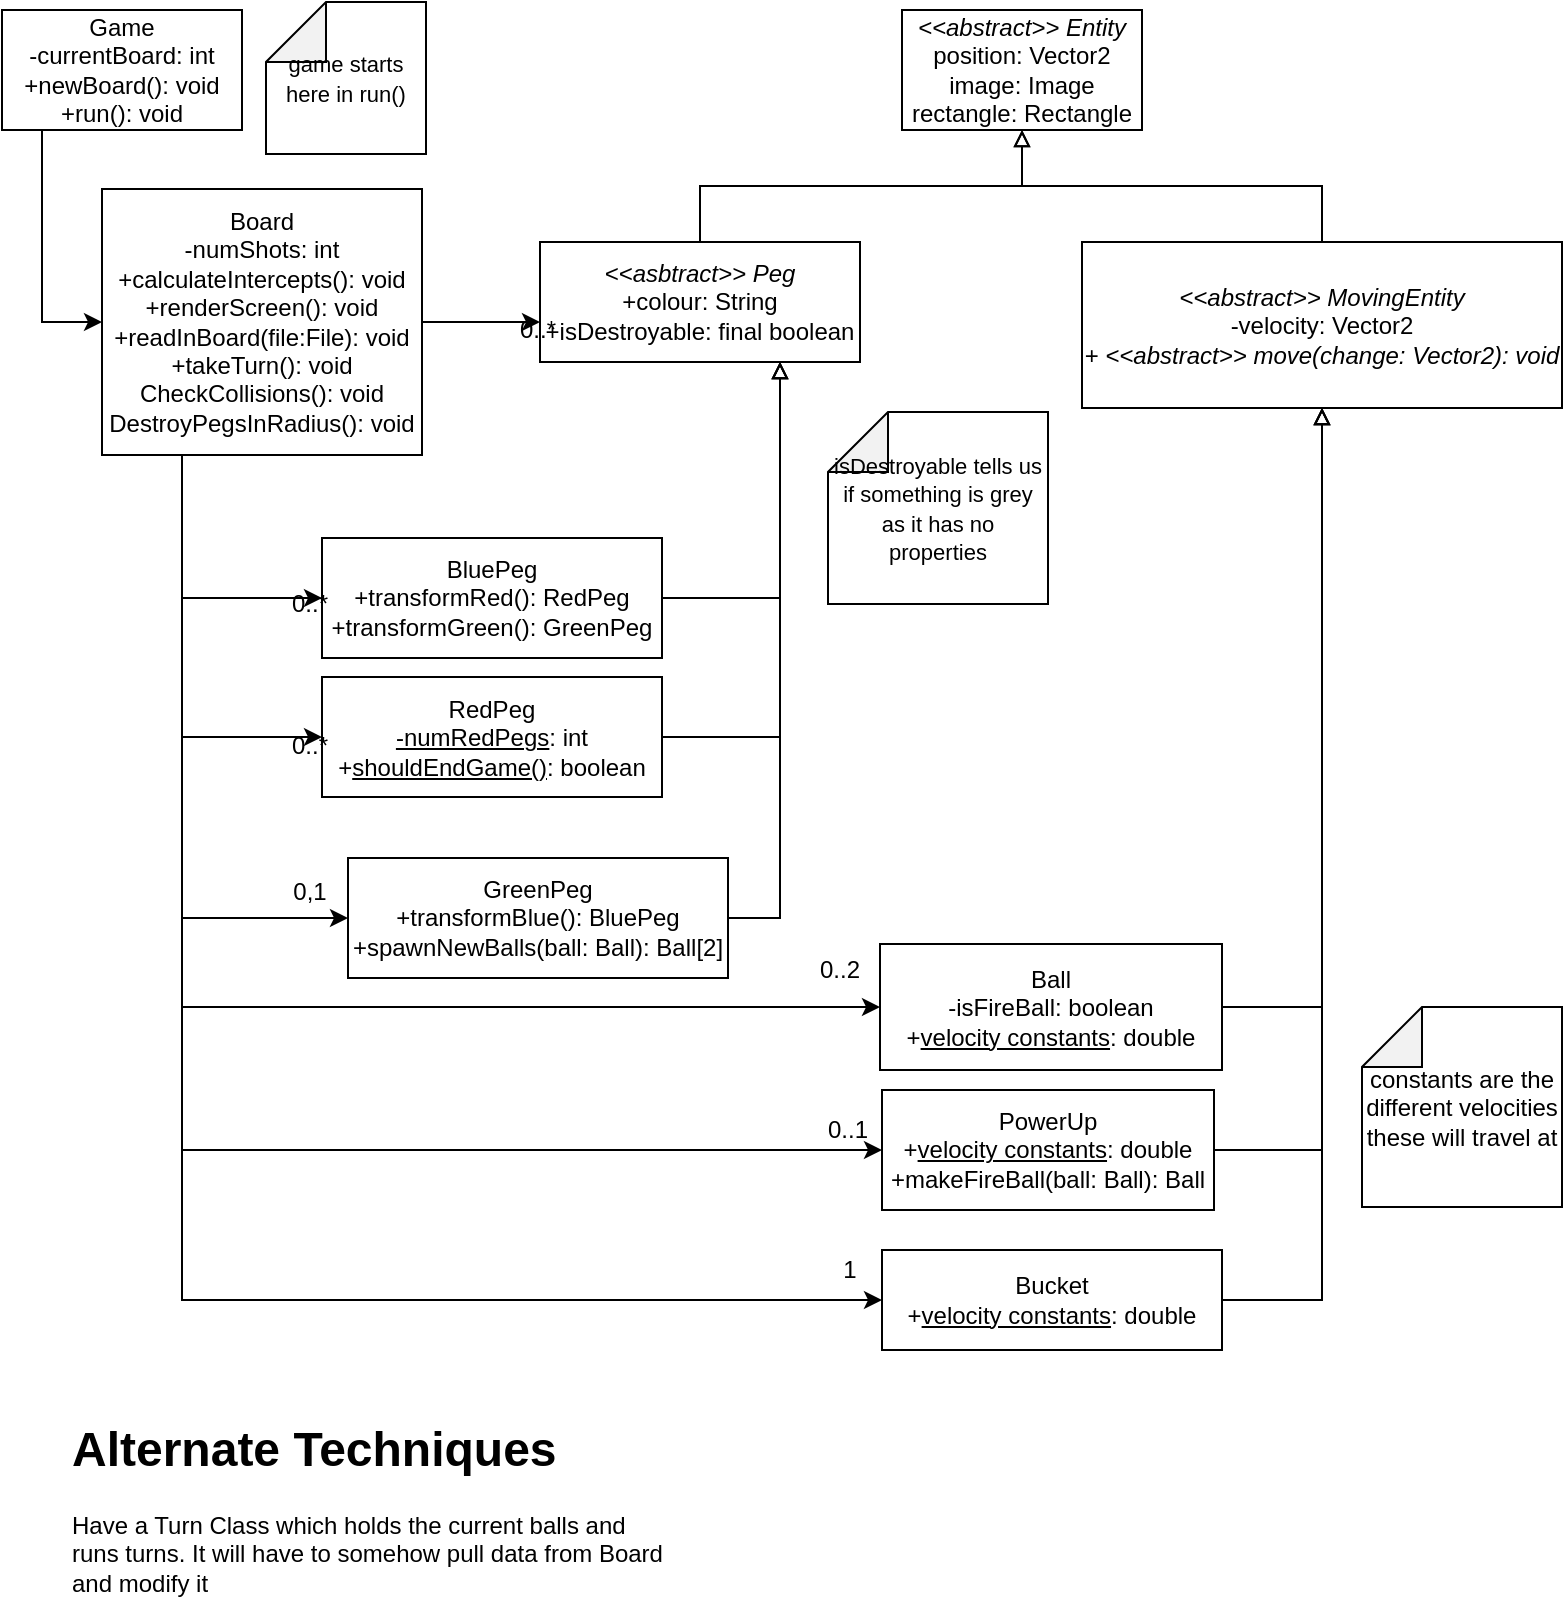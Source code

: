 <mxfile pages="1" version="11.2.9" type="github"><diagram id="cI9c8Faycy2E02pKQdMW" name="Page-1"><mxGraphModel dx="1130" dy="759" grid="1" gridSize="10" guides="1" tooltips="1" connect="1" arrows="1" fold="1" page="1" pageScale="1" pageWidth="827" pageHeight="1169" math="0" shadow="0"><root><mxCell id="0"/><mxCell id="1" parent="0"/><mxCell id="lifanEYZ2T2BqTWivwGC-3" value="" style="edgeStyle=orthogonalEdgeStyle;rounded=0;orthogonalLoop=1;jettySize=auto;html=1;" parent="1" source="lifanEYZ2T2BqTWivwGC-1" target="lifanEYZ2T2BqTWivwGC-2" edge="1"><mxGeometry relative="1" as="geometry"><Array as="points"><mxPoint x="220" y="154"/><mxPoint x="220" y="154"/></Array></mxGeometry></mxCell><mxCell id="lifanEYZ2T2BqTWivwGC-49" style="edgeStyle=orthogonalEdgeStyle;rounded=0;orthogonalLoop=1;jettySize=auto;html=1;exitX=0.5;exitY=1;exitDx=0;exitDy=0;entryX=0;entryY=0.5;entryDx=0;entryDy=0;endArrow=classic;endFill=1;" parent="1" source="lifanEYZ2T2BqTWivwGC-1" target="lifanEYZ2T2BqTWivwGC-48" edge="1"><mxGeometry relative="1" as="geometry"><Array as="points"><mxPoint x="100" y="201"/><mxPoint x="100" y="580"/></Array></mxGeometry></mxCell><mxCell id="lifanEYZ2T2BqTWivwGC-81" style="edgeStyle=orthogonalEdgeStyle;rounded=0;orthogonalLoop=1;jettySize=auto;html=1;exitX=0.25;exitY=1;exitDx=0;exitDy=0;entryX=0;entryY=0.5;entryDx=0;entryDy=0;endArrow=classic;endFill=1;" parent="1" source="lifanEYZ2T2BqTWivwGC-1" target="lifanEYZ2T2BqTWivwGC-38" edge="1"><mxGeometry relative="1" as="geometry"/></mxCell><mxCell id="lifanEYZ2T2BqTWivwGC-87" style="edgeStyle=orthogonalEdgeStyle;rounded=0;orthogonalLoop=1;jettySize=auto;html=1;exitX=0.25;exitY=1;exitDx=0;exitDy=0;entryX=0;entryY=0.5;entryDx=0;entryDy=0;endArrow=classic;endFill=1;" parent="1" source="lifanEYZ2T2BqTWivwGC-1" target="lifanEYZ2T2BqTWivwGC-54" edge="1"><mxGeometry relative="1" as="geometry"/></mxCell><mxCell id="lifanEYZ2T2BqTWivwGC-95" style="edgeStyle=orthogonalEdgeStyle;rounded=0;orthogonalLoop=1;jettySize=auto;html=1;exitX=0.25;exitY=1;exitDx=0;exitDy=0;entryX=1;entryY=0.5;entryDx=0;entryDy=0;endArrow=classic;endFill=1;" parent="1" source="lifanEYZ2T2BqTWivwGC-1" target="lifanEYZ2T2BqTWivwGC-7" edge="1"><mxGeometry relative="1" as="geometry"/></mxCell><mxCell id="lifanEYZ2T2BqTWivwGC-97" style="edgeStyle=orthogonalEdgeStyle;rounded=0;orthogonalLoop=1;jettySize=auto;html=1;exitX=0.25;exitY=1;exitDx=0;exitDy=0;entryX=0;entryY=0.5;entryDx=0;entryDy=0;endArrow=classic;endFill=1;" parent="1" source="lifanEYZ2T2BqTWivwGC-1" target="lifanEYZ2T2BqTWivwGC-10" edge="1"><mxGeometry relative="1" as="geometry"/></mxCell><mxCell id="lifanEYZ2T2BqTWivwGC-98" style="edgeStyle=orthogonalEdgeStyle;rounded=0;orthogonalLoop=1;jettySize=auto;html=1;exitX=0.25;exitY=1;exitDx=0;exitDy=0;entryX=0;entryY=0.5;entryDx=0;entryDy=0;endArrow=classic;endFill=1;" parent="1" source="lifanEYZ2T2BqTWivwGC-1" target="lifanEYZ2T2BqTWivwGC-22" edge="1"><mxGeometry relative="1" as="geometry"/></mxCell><mxCell id="lifanEYZ2T2BqTWivwGC-1" value="Board&lt;br&gt;-numShots: int&lt;br&gt;+calculateIntercepts(): void&lt;br&gt;+renderScreen(): void&lt;br&gt;+readInBoard(file:File): void&lt;br&gt;+takeTurn(): void&lt;br&gt;CheckCollisions(): void&lt;br&gt;DestroyPegsInRadius(): void" style="rounded=0;whiteSpace=wrap;html=1;" parent="1" vertex="1"><mxGeometry x="60" y="99.5" width="160" height="133" as="geometry"/></mxCell><mxCell id="Y0pOSzLykO-OILcq9ncQ-2" style="edgeStyle=orthogonalEdgeStyle;rounded=0;orthogonalLoop=1;jettySize=auto;html=1;exitX=0.5;exitY=0;exitDx=0;exitDy=0;entryX=0.5;entryY=1;entryDx=0;entryDy=0;endArrow=block;endFill=0;" edge="1" parent="1" source="lifanEYZ2T2BqTWivwGC-2" target="lifanEYZ2T2BqTWivwGC-4"><mxGeometry relative="1" as="geometry"/></mxCell><mxCell id="lifanEYZ2T2BqTWivwGC-2" value="&lt;i&gt;&amp;lt;&amp;lt;asbtract&amp;gt;&amp;gt; Peg&lt;/i&gt;&lt;br&gt;+colour: String&lt;br&gt;+isDestroyable: final boolean" style="rounded=0;whiteSpace=wrap;html=1;" parent="1" vertex="1"><mxGeometry x="279" y="126" width="160" height="60" as="geometry"/></mxCell><mxCell id="lifanEYZ2T2BqTWivwGC-47" style="edgeStyle=orthogonalEdgeStyle;rounded=0;orthogonalLoop=1;jettySize=auto;html=1;exitX=0;exitY=0.5;exitDx=0;exitDy=0;entryX=0.75;entryY=1;entryDx=0;entryDy=0;endArrow=block;endFill=0;" parent="1" source="lifanEYZ2T2BqTWivwGC-7" target="lifanEYZ2T2BqTWivwGC-2" edge="1"><mxGeometry relative="1" as="geometry"/></mxCell><mxCell id="lifanEYZ2T2BqTWivwGC-7" value="BluePeg&lt;br&gt;+transformRed(): RedPeg&lt;br&gt;+transformGreen(): GreenPeg" style="rounded=0;whiteSpace=wrap;html=1;direction=west;" parent="1" vertex="1"><mxGeometry x="170" y="274" width="170" height="60" as="geometry"/></mxCell><mxCell id="lifanEYZ2T2BqTWivwGC-4" value="&lt;i&gt;&amp;lt;&amp;lt;abstract&amp;gt;&amp;gt; Entity&lt;/i&gt;&lt;br&gt;position: Vector2&lt;br&gt;image: Image&lt;br&gt;rectangle: Rectangle" style="rounded=0;whiteSpace=wrap;html=1;" parent="1" vertex="1"><mxGeometry x="460" y="10" width="120" height="60" as="geometry"/></mxCell><mxCell id="lifanEYZ2T2BqTWivwGC-36" style="edgeStyle=orthogonalEdgeStyle;rounded=0;orthogonalLoop=1;jettySize=auto;html=1;exitX=1;exitY=0.5;exitDx=0;exitDy=0;entryX=0.75;entryY=1;entryDx=0;entryDy=0;endArrow=block;endFill=0;" parent="1" source="lifanEYZ2T2BqTWivwGC-10" target="lifanEYZ2T2BqTWivwGC-2" edge="1"><mxGeometry relative="1" as="geometry"/></mxCell><mxCell id="lifanEYZ2T2BqTWivwGC-10" value="RedPeg&lt;br&gt;&lt;u&gt;-numRedPegs&lt;/u&gt;: int&lt;br&gt;+&lt;u&gt;shouldEndGame()&lt;/u&gt;: boolean" style="rounded=0;whiteSpace=wrap;html=1;" parent="1" vertex="1"><mxGeometry x="170" y="343.5" width="170" height="60" as="geometry"/></mxCell><mxCell id="lifanEYZ2T2BqTWivwGC-37" style="edgeStyle=orthogonalEdgeStyle;rounded=0;orthogonalLoop=1;jettySize=auto;html=1;exitX=1;exitY=0.5;exitDx=0;exitDy=0;entryX=0.75;entryY=1;entryDx=0;entryDy=0;endArrow=block;endFill=0;" parent="1" source="lifanEYZ2T2BqTWivwGC-22" target="lifanEYZ2T2BqTWivwGC-2" edge="1"><mxGeometry relative="1" as="geometry"/></mxCell><mxCell id="lifanEYZ2T2BqTWivwGC-22" value="GreenPeg&lt;br&gt;+transformBlue(): BluePeg&lt;br&gt;+spawnNewBalls(ball: Ball): Ball[2]" style="rounded=0;whiteSpace=wrap;html=1;" parent="1" vertex="1"><mxGeometry x="183" y="434" width="190" height="60" as="geometry"/></mxCell><mxCell id="lifanEYZ2T2BqTWivwGC-82" style="edgeStyle=orthogonalEdgeStyle;rounded=0;orthogonalLoop=1;jettySize=auto;html=1;exitX=1;exitY=0.5;exitDx=0;exitDy=0;entryX=0.5;entryY=1;entryDx=0;entryDy=0;endArrow=block;endFill=0;" parent="1" source="lifanEYZ2T2BqTWivwGC-38" target="lifanEYZ2T2BqTWivwGC-44" edge="1"><mxGeometry relative="1" as="geometry"/></mxCell><mxCell id="lifanEYZ2T2BqTWivwGC-38" value="Ball&lt;br&gt;-isFireBall: boolean&lt;br&gt;+&lt;u&gt;velocity constants&lt;/u&gt;: double" style="rounded=0;whiteSpace=wrap;html=1;" parent="1" vertex="1"><mxGeometry x="449" y="477" width="171" height="63" as="geometry"/></mxCell><mxCell id="lifanEYZ2T2BqTWivwGC-43" value="0..2" style="text;html=1;strokeColor=none;fillColor=none;align=center;verticalAlign=middle;whiteSpace=wrap;rounded=0;" parent="1" vertex="1"><mxGeometry x="409" y="480" width="40" height="20" as="geometry"/></mxCell><mxCell id="Y0pOSzLykO-OILcq9ncQ-3" style="edgeStyle=orthogonalEdgeStyle;rounded=0;orthogonalLoop=1;jettySize=auto;html=1;exitX=0.5;exitY=0;exitDx=0;exitDy=0;entryX=0.5;entryY=1;entryDx=0;entryDy=0;endArrow=block;endFill=0;" edge="1" parent="1" source="lifanEYZ2T2BqTWivwGC-44" target="lifanEYZ2T2BqTWivwGC-4"><mxGeometry relative="1" as="geometry"/></mxCell><mxCell id="lifanEYZ2T2BqTWivwGC-44" value="&lt;i&gt;&amp;lt;&amp;lt;abstract&amp;gt;&amp;gt; MovingEntity&lt;br&gt;&lt;/i&gt;-velocity: Vector2&lt;br&gt;+&lt;i&gt; &amp;lt;&amp;lt;abstract&amp;gt;&amp;gt;&amp;nbsp;move(change: Vector2): void&lt;/i&gt;" style="rounded=0;whiteSpace=wrap;html=1;" parent="1" vertex="1"><mxGeometry x="550" y="126" width="240" height="83" as="geometry"/></mxCell><mxCell id="lifanEYZ2T2BqTWivwGC-84" style="edgeStyle=orthogonalEdgeStyle;rounded=0;orthogonalLoop=1;jettySize=auto;html=1;exitX=1;exitY=0.5;exitDx=0;exitDy=0;entryX=0.5;entryY=1;entryDx=0;entryDy=0;endArrow=block;endFill=0;" parent="1" source="lifanEYZ2T2BqTWivwGC-48" target="lifanEYZ2T2BqTWivwGC-44" edge="1"><mxGeometry relative="1" as="geometry"/></mxCell><mxCell id="lifanEYZ2T2BqTWivwGC-48" value="PowerUp&lt;br&gt;+&lt;u&gt;velocity constants&lt;/u&gt;: double&lt;br&gt;+makeFireBall(ball: Ball): Ball" style="rounded=0;whiteSpace=wrap;html=1;" parent="1" vertex="1"><mxGeometry x="450" y="550" width="166" height="60" as="geometry"/></mxCell><mxCell id="lifanEYZ2T2BqTWivwGC-85" style="edgeStyle=orthogonalEdgeStyle;rounded=0;orthogonalLoop=1;jettySize=auto;html=1;exitX=1;exitY=0.5;exitDx=0;exitDy=0;entryX=0.5;entryY=1;entryDx=0;entryDy=0;endArrow=block;endFill=0;" parent="1" source="lifanEYZ2T2BqTWivwGC-54" target="lifanEYZ2T2BqTWivwGC-44" edge="1"><mxGeometry relative="1" as="geometry"/></mxCell><mxCell id="lifanEYZ2T2BqTWivwGC-54" value="Bucket&lt;br&gt;+&lt;u&gt;velocity constants&lt;/u&gt;: double" style="rounded=0;whiteSpace=wrap;html=1;" parent="1" vertex="1"><mxGeometry x="450" y="630" width="170" height="50" as="geometry"/></mxCell><mxCell id="lifanEYZ2T2BqTWivwGC-50" value="0..1" style="text;html=1;strokeColor=none;fillColor=none;align=center;verticalAlign=middle;whiteSpace=wrap;rounded=0;" parent="1" vertex="1"><mxGeometry x="413" y="560" width="40" height="20" as="geometry"/></mxCell><mxCell id="lifanEYZ2T2BqTWivwGC-51" value="0,1" style="text;html=1;strokeColor=none;fillColor=none;align=center;verticalAlign=middle;whiteSpace=wrap;rounded=0;" parent="1" vertex="1"><mxGeometry x="144" y="441" width="40" height="20" as="geometry"/></mxCell><mxCell id="lifanEYZ2T2BqTWivwGC-52" value="0..*" style="text;html=1;strokeColor=none;fillColor=none;align=center;verticalAlign=middle;whiteSpace=wrap;rounded=0;" parent="1" vertex="1"><mxGeometry x="144" y="367.5" width="40" height="20" as="geometry"/></mxCell><mxCell id="lifanEYZ2T2BqTWivwGC-53" value="0..*" style="text;html=1;strokeColor=none;fillColor=none;align=center;verticalAlign=middle;whiteSpace=wrap;rounded=0;" parent="1" vertex="1"><mxGeometry x="144" y="292" width="40" height="30" as="geometry"/></mxCell><mxCell id="lifanEYZ2T2BqTWivwGC-59" value="1" style="text;html=1;strokeColor=none;fillColor=none;align=center;verticalAlign=middle;whiteSpace=wrap;rounded=0;" parent="1" vertex="1"><mxGeometry x="414" y="630" width="40" height="20" as="geometry"/></mxCell><mxCell id="lifanEYZ2T2BqTWivwGC-67" value="0..*" style="text;html=1;strokeColor=none;fillColor=none;align=center;verticalAlign=middle;whiteSpace=wrap;rounded=0;" parent="1" vertex="1"><mxGeometry x="258" y="160" width="40" height="20" as="geometry"/></mxCell><mxCell id="lifanEYZ2T2BqTWivwGC-71" value="&lt;font style=&quot;font-size: 11px&quot;&gt;isDestroyable tells us if something is grey as it has no properties&lt;/font&gt;" style="shape=note;whiteSpace=wrap;html=1;backgroundOutline=1;darkOpacity=0.05;direction=north;" parent="1" vertex="1"><mxGeometry x="423" y="211" width="110" height="96" as="geometry"/></mxCell><mxCell id="lifanEYZ2T2BqTWivwGC-74" style="edgeStyle=orthogonalEdgeStyle;rounded=0;orthogonalLoop=1;jettySize=auto;html=1;exitX=0.25;exitY=1;exitDx=0;exitDy=0;entryX=0;entryY=0.5;entryDx=0;entryDy=0;endArrow=classic;endFill=1;" parent="1" source="lifanEYZ2T2BqTWivwGC-73" target="lifanEYZ2T2BqTWivwGC-1" edge="1"><mxGeometry relative="1" as="geometry"><Array as="points"><mxPoint x="30" y="70"/><mxPoint x="30" y="166"/></Array></mxGeometry></mxCell><mxCell id="lifanEYZ2T2BqTWivwGC-73" value="Game&lt;br&gt;-currentBoard: int&lt;br&gt;+newBoard(): void&lt;br&gt;+run(): void" style="rounded=0;whiteSpace=wrap;html=1;" parent="1" vertex="1"><mxGeometry x="10" y="10" width="120" height="60" as="geometry"/></mxCell><mxCell id="lifanEYZ2T2BqTWivwGC-77" value="&lt;font style=&quot;font-size: 11px&quot;&gt;game starts here in run()&lt;/font&gt;" style="shape=note;whiteSpace=wrap;html=1;backgroundOutline=1;darkOpacity=0.05;direction=north;" parent="1" vertex="1"><mxGeometry x="142" y="6" width="80" height="76" as="geometry"/></mxCell><mxCell id="lifanEYZ2T2BqTWivwGC-79" value="&lt;h1&gt;Alternate Techniques&lt;/h1&gt;&lt;p&gt;Have a Turn Class which holds the current balls and runs turns. It will have to somehow pull data from Board and modify it&lt;/p&gt;" style="text;html=1;strokeColor=none;fillColor=none;spacing=5;spacingTop=-20;whiteSpace=wrap;overflow=hidden;rounded=0;" parent="1" vertex="1"><mxGeometry x="40" y="710" width="310" height="100" as="geometry"/></mxCell><mxCell id="lifanEYZ2T2BqTWivwGC-86" value="constants are the different velocities these will travel at" style="shape=note;whiteSpace=wrap;html=1;backgroundOutline=1;darkOpacity=0.05;direction=north;" parent="1" vertex="1"><mxGeometry x="690" y="508.5" width="100" height="100" as="geometry"/></mxCell></root></mxGraphModel></diagram></mxfile>